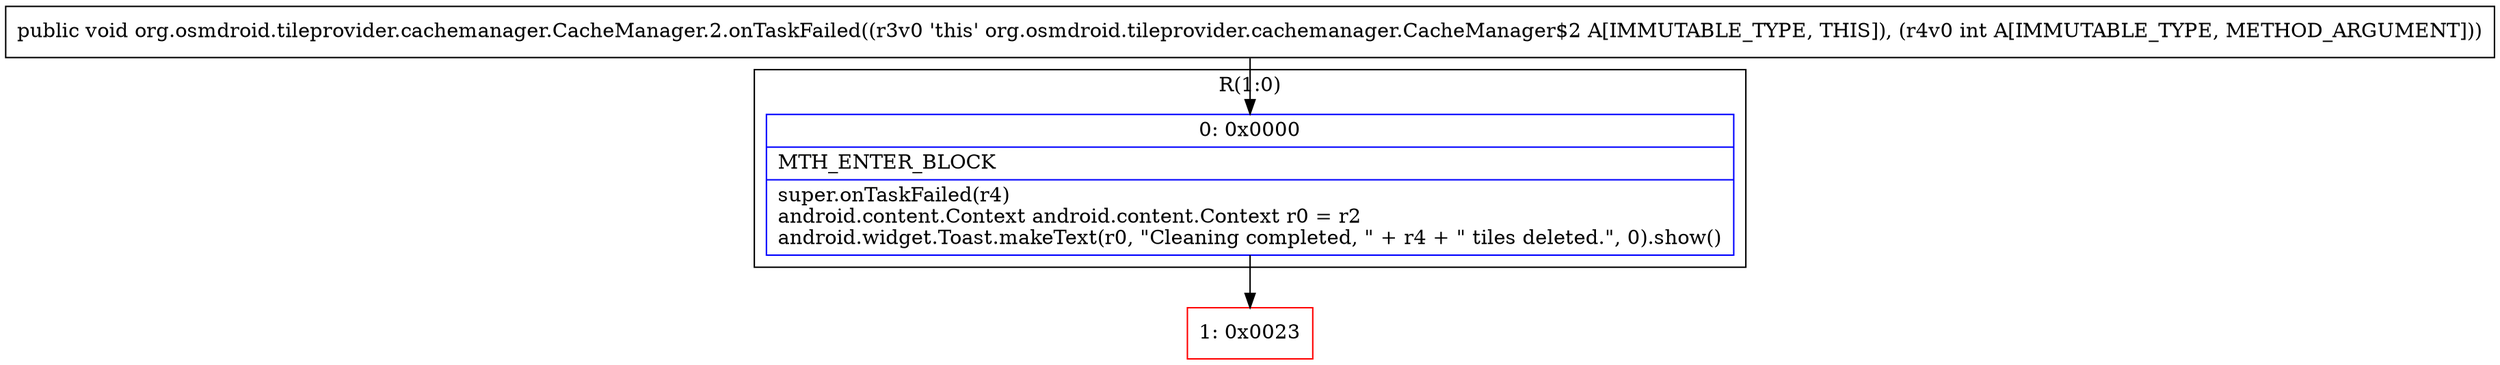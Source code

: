 digraph "CFG fororg.osmdroid.tileprovider.cachemanager.CacheManager.2.onTaskFailed(I)V" {
subgraph cluster_Region_836036719 {
label = "R(1:0)";
node [shape=record,color=blue];
Node_0 [shape=record,label="{0\:\ 0x0000|MTH_ENTER_BLOCK\l|super.onTaskFailed(r4)\landroid.content.Context android.content.Context r0 = r2\landroid.widget.Toast.makeText(r0, \"Cleaning completed, \" + r4 + \" tiles deleted.\", 0).show()\l}"];
}
Node_1 [shape=record,color=red,label="{1\:\ 0x0023}"];
MethodNode[shape=record,label="{public void org.osmdroid.tileprovider.cachemanager.CacheManager.2.onTaskFailed((r3v0 'this' org.osmdroid.tileprovider.cachemanager.CacheManager$2 A[IMMUTABLE_TYPE, THIS]), (r4v0 int A[IMMUTABLE_TYPE, METHOD_ARGUMENT])) }"];
MethodNode -> Node_0;
Node_0 -> Node_1;
}

